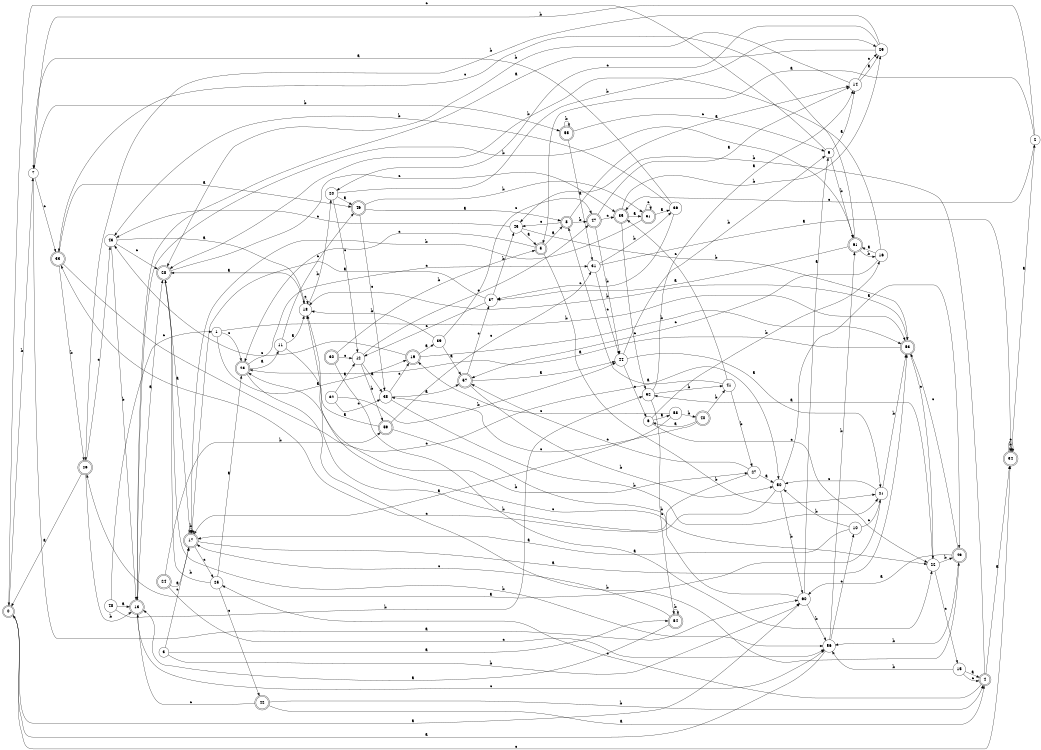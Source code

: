 digraph n50_2 {
__start0 [label="" shape="none"];

rankdir=LR;
size="8,5";

s0 [style="rounded,filled", color="black", fillcolor="white" shape="doublecircle", label="0"];
s1 [style="filled", color="black", fillcolor="white" shape="circle", label="1"];
s2 [style="filled", color="black", fillcolor="white" shape="circle", label="2"];
s3 [style="filled", color="black", fillcolor="white" shape="circle", label="3"];
s4 [style="rounded,filled", color="black", fillcolor="white" shape="doublecircle", label="4"];
s5 [style="rounded,filled", color="black", fillcolor="white" shape="doublecircle", label="5"];
s6 [style="filled", color="black", fillcolor="white" shape="circle", label="6"];
s7 [style="filled", color="black", fillcolor="white" shape="circle", label="7"];
s8 [style="rounded,filled", color="black", fillcolor="white" shape="doublecircle", label="8"];
s9 [style="filled", color="black", fillcolor="white" shape="circle", label="9"];
s10 [style="filled", color="black", fillcolor="white" shape="circle", label="10"];
s11 [style="filled", color="black", fillcolor="white" shape="circle", label="11"];
s12 [style="filled", color="black", fillcolor="white" shape="circle", label="12"];
s13 [style="rounded,filled", color="black", fillcolor="white" shape="doublecircle", label="13"];
s14 [style="filled", color="black", fillcolor="white" shape="circle", label="14"];
s15 [style="filled", color="black", fillcolor="white" shape="circle", label="15"];
s16 [style="filled", color="black", fillcolor="white" shape="circle", label="16"];
s17 [style="rounded,filled", color="black", fillcolor="white" shape="doublecircle", label="17"];
s18 [style="filled", color="black", fillcolor="white" shape="circle", label="18"];
s19 [style="rounded,filled", color="black", fillcolor="white" shape="doublecircle", label="19"];
s20 [style="filled", color="black", fillcolor="white" shape="circle", label="20"];
s21 [style="filled", color="black", fillcolor="white" shape="circle", label="21"];
s22 [style="filled", color="black", fillcolor="white" shape="circle", label="22"];
s23 [style="rounded,filled", color="black", fillcolor="white" shape="doublecircle", label="23"];
s24 [style="rounded,filled", color="black", fillcolor="white" shape="doublecircle", label="24"];
s25 [style="filled", color="black", fillcolor="white" shape="circle", label="25"];
s26 [style="rounded,filled", color="black", fillcolor="white" shape="doublecircle", label="26"];
s27 [style="filled", color="black", fillcolor="white" shape="circle", label="27"];
s28 [style="rounded,filled", color="black", fillcolor="white" shape="doublecircle", label="28"];
s29 [style="filled", color="black", fillcolor="white" shape="circle", label="29"];
s30 [style="rounded,filled", color="black", fillcolor="white" shape="doublecircle", label="30"];
s31 [style="filled", color="black", fillcolor="white" shape="circle", label="31"];
s32 [style="filled", color="black", fillcolor="white" shape="circle", label="32"];
s33 [style="rounded,filled", color="black", fillcolor="white" shape="doublecircle", label="33"];
s34 [style="rounded,filled", color="black", fillcolor="white" shape="doublecircle", label="34"];
s35 [style="rounded,filled", color="black", fillcolor="white" shape="doublecircle", label="35"];
s36 [style="filled", color="black", fillcolor="white" shape="circle", label="36"];
s37 [style="filled", color="black", fillcolor="white" shape="circle", label="37"];
s38 [style="filled", color="black", fillcolor="white" shape="circle", label="38"];
s39 [style="filled", color="black", fillcolor="white" shape="circle", label="39"];
s40 [style="rounded,filled", color="black", fillcolor="white" shape="doublecircle", label="40"];
s41 [style="filled", color="black", fillcolor="white" shape="circle", label="41"];
s42 [style="rounded,filled", color="black", fillcolor="white" shape="doublecircle", label="42"];
s43 [style="filled", color="black", fillcolor="white" shape="circle", label="43"];
s44 [style="filled", color="black", fillcolor="white" shape="circle", label="44"];
s45 [style="filled", color="black", fillcolor="white" shape="circle", label="45"];
s46 [style="rounded,filled", color="black", fillcolor="white" shape="doublecircle", label="46"];
s47 [style="rounded,filled", color="black", fillcolor="white" shape="doublecircle", label="47"];
s48 [style="filled", color="black", fillcolor="white" shape="circle", label="48"];
s49 [style="rounded,filled", color="black", fillcolor="white" shape="doublecircle", label="49"];
s50 [style="filled", color="black", fillcolor="white" shape="circle", label="50"];
s51 [style="rounded,filled", color="black", fillcolor="white" shape="doublecircle", label="51"];
s52 [style="filled", color="black", fillcolor="white" shape="circle", label="52"];
s53 [style="rounded,filled", color="black", fillcolor="white" shape="doublecircle", label="53"];
s54 [style="rounded,filled", color="black", fillcolor="white" shape="doublecircle", label="54"];
s55 [style="rounded,filled", color="black", fillcolor="white" shape="doublecircle", label="55"];
s56 [style="filled", color="black", fillcolor="white" shape="circle", label="56"];
s57 [style="rounded,filled", color="black", fillcolor="white" shape="doublecircle", label="57"];
s58 [style="filled", color="black", fillcolor="white" shape="circle", label="58"];
s59 [style="rounded,filled", color="black", fillcolor="white" shape="doublecircle", label="59"];
s60 [style="filled", color="black", fillcolor="white" shape="circle", label="60"];
s61 [style="rounded,filled", color="black", fillcolor="white" shape="doublecircle", label="61"];
s0 -> s60 [label="a"];
s0 -> s7 [label="b"];
s0 -> s34 [label="c"];
s1 -> s19 [label="a"];
s1 -> s53 [label="b"];
s1 -> s23 [label="c"];
s2 -> s5 [label="a"];
s2 -> s7 [label="b"];
s2 -> s35 [label="c"];
s3 -> s54 [label="a"];
s3 -> s60 [label="b"];
s3 -> s17 [label="c"];
s4 -> s34 [label="a"];
s4 -> s45 [label="b"];
s4 -> s25 [label="c"];
s5 -> s8 [label="a"];
s5 -> s21 [label="b"];
s5 -> s23 [label="c"];
s6 -> s58 [label="a"];
s6 -> s16 [label="b"];
s6 -> s22 [label="c"];
s7 -> s60 [label="a"];
s7 -> s55 [label="b"];
s7 -> s33 [label="c"];
s8 -> s14 [label="a"];
s8 -> s47 [label="b"];
s8 -> s45 [label="c"];
s9 -> s14 [label="a"];
s9 -> s61 [label="b"];
s9 -> s0 [label="c"];
s10 -> s17 [label="a"];
s10 -> s50 [label="b"];
s10 -> s21 [label="c"];
s11 -> s18 [label="a"];
s11 -> s27 [label="b"];
s11 -> s46 [label="c"];
s12 -> s38 [label="a"];
s12 -> s59 [label="b"];
s12 -> s47 [label="c"];
s13 -> s28 [label="a"];
s13 -> s61 [label="b"];
s13 -> s56 [label="c"];
s14 -> s29 [label="a"];
s14 -> s28 [label="b"];
s14 -> s29 [label="c"];
s15 -> s4 [label="a"];
s15 -> s56 [label="b"];
s15 -> s4 [label="c"];
s16 -> s61 [label="a"];
s16 -> s28 [label="b"];
s16 -> s57 [label="c"];
s17 -> s53 [label="a"];
s17 -> s17 [label="b"];
s17 -> s25 [label="c"];
s18 -> s28 [label="a"];
s18 -> s20 [label="b"];
s18 -> s18 [label="c"];
s19 -> s39 [label="a"];
s19 -> s53 [label="b"];
s19 -> s43 [label="c"];
s20 -> s46 [label="a"];
s20 -> s29 [label="b"];
s20 -> s12 [label="c"];
s21 -> s26 [label="a"];
s21 -> s53 [label="b"];
s21 -> s50 [label="c"];
s22 -> s52 [label="a"];
s22 -> s49 [label="b"];
s22 -> s15 [label="c"];
s23 -> s11 [label="a"];
s23 -> s49 [label="b"];
s23 -> s31 [label="c"];
s24 -> s17 [label="a"];
s24 -> s59 [label="b"];
s24 -> s56 [label="c"];
s25 -> s23 [label="a"];
s25 -> s28 [label="b"];
s25 -> s42 [label="c"];
s26 -> s0 [label="a"];
s26 -> s13 [label="b"];
s26 -> s43 [label="c"];
s27 -> s50 [label="a"];
s27 -> s23 [label="b"];
s27 -> s57 [label="c"];
s28 -> s17 [label="a"];
s28 -> s56 [label="b"];
s28 -> s35 [label="c"];
s29 -> s13 [label="a"];
s29 -> s26 [label="b"];
s29 -> s20 [label="c"];
s30 -> s22 [label="a"];
s30 -> s5 [label="b"];
s30 -> s12 [label="c"];
s31 -> s34 [label="a"];
s31 -> s36 [label="b"];
s31 -> s44 [label="c"];
s32 -> s12 [label="a"];
s32 -> s44 [label="b"];
s32 -> s38 [label="c"];
s33 -> s46 [label="a"];
s33 -> s26 [label="b"];
s33 -> s50 [label="c"];
s34 -> s2 [label="a"];
s34 -> s34 [label="b"];
s34 -> s34 [label="c"];
s35 -> s51 [label="a"];
s35 -> s29 [label="b"];
s35 -> s52 [label="c"];
s36 -> s7 [label="a"];
s36 -> s43 [label="b"];
s36 -> s37 [label="c"];
s37 -> s17 [label="a"];
s37 -> s45 [label="b"];
s37 -> s12 [label="c"];
s38 -> s57 [label="a"];
s38 -> s21 [label="b"];
s38 -> s19 [label="c"];
s39 -> s57 [label="a"];
s39 -> s18 [label="b"];
s39 -> s47 [label="c"];
s40 -> s6 [label="a"];
s40 -> s41 [label="b"];
s40 -> s38 [label="c"];
s41 -> s8 [label="a"];
s41 -> s27 [label="b"];
s41 -> s35 [label="c"];
s42 -> s4 [label="a"];
s42 -> s4 [label="b"];
s42 -> s13 [label="c"];
s43 -> s18 [label="a"];
s43 -> s13 [label="b"];
s43 -> s28 [label="c"];
s44 -> s21 [label="a"];
s44 -> s9 [label="b"];
s44 -> s6 [label="c"];
s45 -> s5 [label="a"];
s45 -> s53 [label="b"];
s45 -> s43 [label="c"];
s46 -> s8 [label="a"];
s46 -> s51 [label="b"];
s46 -> s38 [label="c"];
s47 -> s14 [label="a"];
s47 -> s44 [label="b"];
s47 -> s35 [label="c"];
s48 -> s13 [label="a"];
s48 -> s52 [label="b"];
s48 -> s1 [label="c"];
s49 -> s60 [label="a"];
s49 -> s56 [label="b"];
s49 -> s53 [label="c"];
s50 -> s49 [label="a"];
s50 -> s60 [label="b"];
s50 -> s33 [label="c"];
s51 -> s36 [label="a"];
s51 -> s17 [label="b"];
s51 -> s51 [label="c"];
s52 -> s14 [label="a"];
s52 -> s41 [label="b"];
s52 -> s54 [label="c"];
s53 -> s23 [label="a"];
s53 -> s18 [label="b"];
s53 -> s22 [label="c"];
s54 -> s13 [label="a"];
s54 -> s54 [label="b"];
s54 -> s17 [label="c"];
s55 -> s31 [label="a"];
s55 -> s55 [label="b"];
s55 -> s9 [label="c"];
s56 -> s0 [label="a"];
s56 -> s61 [label="b"];
s56 -> s10 [label="c"];
s57 -> s44 [label="a"];
s57 -> s50 [label="b"];
s57 -> s37 [label="c"];
s58 -> s17 [label="a"];
s58 -> s40 [label="b"];
s58 -> s19 [label="c"];
s59 -> s18 [label="a"];
s59 -> s22 [label="b"];
s59 -> s31 [label="c"];
s60 -> s9 [label="a"];
s60 -> s56 [label="b"];
s60 -> s18 [label="c"];
s61 -> s37 [label="a"];
s61 -> s16 [label="b"];
s61 -> s33 [label="c"];

}